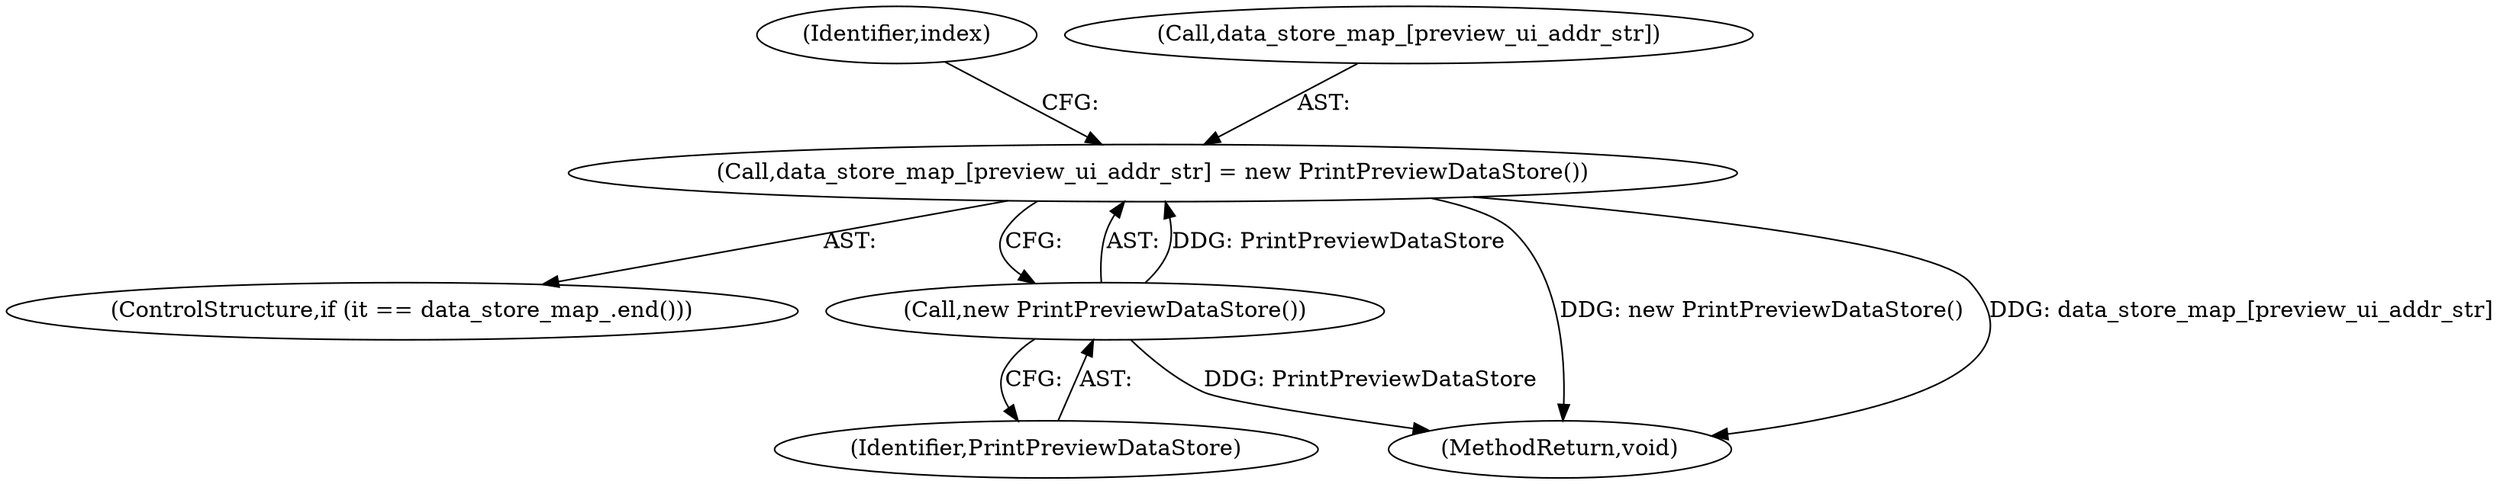 digraph "1_Chrome_116d0963cadfbf55ef2ec3d13781987c4d80517a_4@array" {
"1000114" [label="(Call,data_store_map_[preview_ui_addr_str] = new PrintPreviewDataStore())"];
"1000118" [label="(Call,new PrintPreviewDataStore())"];
"1000118" [label="(Call,new PrintPreviewDataStore())"];
"1000110" [label="(ControlStructure,if (it == data_store_map_.end()))"];
"1000119" [label="(Identifier,PrintPreviewDataStore)"];
"1000121" [label="(Identifier,index)"];
"1000123" [label="(MethodReturn,void)"];
"1000114" [label="(Call,data_store_map_[preview_ui_addr_str] = new PrintPreviewDataStore())"];
"1000115" [label="(Call,data_store_map_[preview_ui_addr_str])"];
"1000114" -> "1000110"  [label="AST: "];
"1000114" -> "1000118"  [label="CFG: "];
"1000115" -> "1000114"  [label="AST: "];
"1000118" -> "1000114"  [label="AST: "];
"1000121" -> "1000114"  [label="CFG: "];
"1000114" -> "1000123"  [label="DDG: new PrintPreviewDataStore()"];
"1000114" -> "1000123"  [label="DDG: data_store_map_[preview_ui_addr_str]"];
"1000118" -> "1000114"  [label="DDG: PrintPreviewDataStore"];
"1000118" -> "1000119"  [label="CFG: "];
"1000119" -> "1000118"  [label="AST: "];
"1000118" -> "1000123"  [label="DDG: PrintPreviewDataStore"];
}
